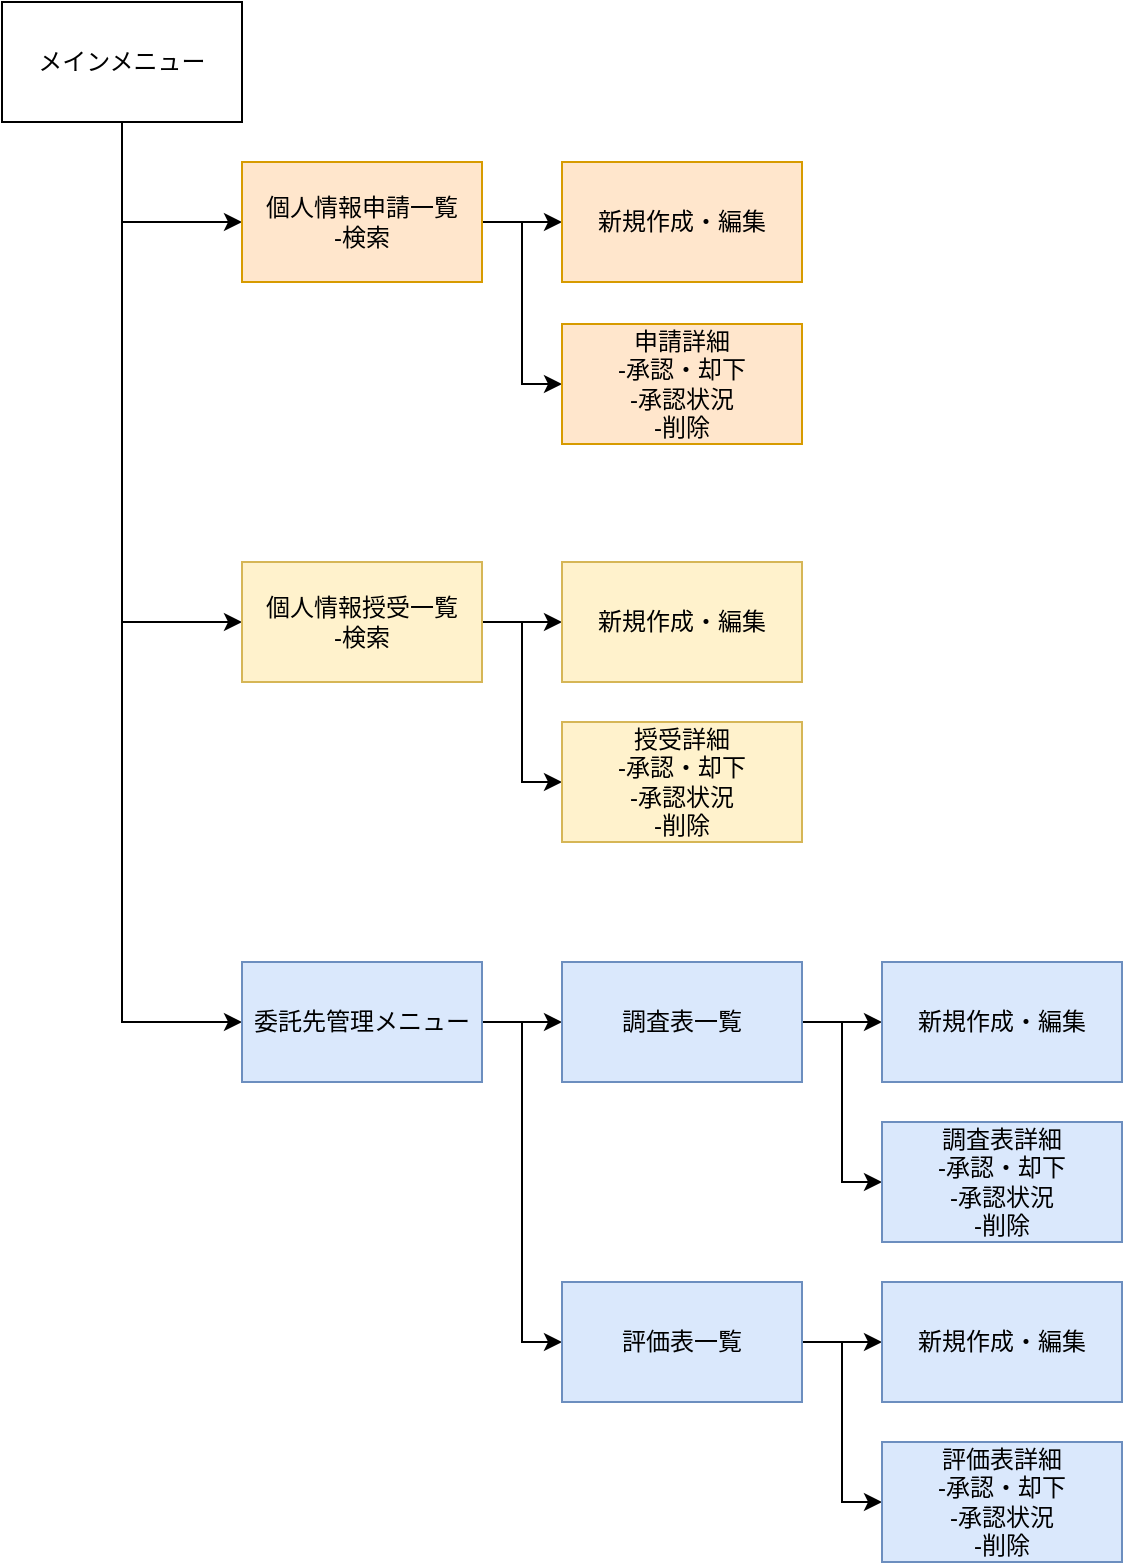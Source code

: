 <mxfile version="14.5.8" type="github">
  <diagram id="R2lEEEUBdFMjLlhIrx00" name="Page-1">
    <mxGraphModel dx="782" dy="446" grid="1" gridSize="10" guides="1" tooltips="1" connect="1" arrows="1" fold="1" page="1" pageScale="1" pageWidth="850" pageHeight="1100" math="0" shadow="0" extFonts="Permanent Marker^https://fonts.googleapis.com/css?family=Permanent+Marker">
      <root>
        <mxCell id="0" />
        <mxCell id="1" parent="0" />
        <mxCell id="C9WdCsLVh079VOt3d4cy-19" style="edgeStyle=orthogonalEdgeStyle;rounded=0;orthogonalLoop=1;jettySize=auto;html=1;entryX=0;entryY=0.5;entryDx=0;entryDy=0;" parent="1" source="C9WdCsLVh079VOt3d4cy-1" target="C9WdCsLVh079VOt3d4cy-2" edge="1">
          <mxGeometry relative="1" as="geometry" />
        </mxCell>
        <mxCell id="C9WdCsLVh079VOt3d4cy-20" style="edgeStyle=orthogonalEdgeStyle;rounded=0;orthogonalLoop=1;jettySize=auto;html=1;entryX=0;entryY=0.5;entryDx=0;entryDy=0;" parent="1" source="C9WdCsLVh079VOt3d4cy-1" target="C9WdCsLVh079VOt3d4cy-3" edge="1">
          <mxGeometry relative="1" as="geometry" />
        </mxCell>
        <mxCell id="C9WdCsLVh079VOt3d4cy-21" style="edgeStyle=orthogonalEdgeStyle;rounded=0;orthogonalLoop=1;jettySize=auto;html=1;entryX=0;entryY=0.5;entryDx=0;entryDy=0;" parent="1" source="C9WdCsLVh079VOt3d4cy-1" target="C9WdCsLVh079VOt3d4cy-4" edge="1">
          <mxGeometry relative="1" as="geometry" />
        </mxCell>
        <mxCell id="C9WdCsLVh079VOt3d4cy-1" value="メインメニュー" style="rounded=0;whiteSpace=wrap;html=1;" parent="1" vertex="1">
          <mxGeometry x="40" y="40" width="120" height="60" as="geometry" />
        </mxCell>
        <mxCell id="C9WdCsLVh079VOt3d4cy-22" style="edgeStyle=orthogonalEdgeStyle;rounded=0;orthogonalLoop=1;jettySize=auto;html=1;entryX=0;entryY=0.5;entryDx=0;entryDy=0;" parent="1" source="C9WdCsLVh079VOt3d4cy-2" target="C9WdCsLVh079VOt3d4cy-6" edge="1">
          <mxGeometry relative="1" as="geometry" />
        </mxCell>
        <mxCell id="C9WdCsLVh079VOt3d4cy-23" style="edgeStyle=orthogonalEdgeStyle;rounded=0;orthogonalLoop=1;jettySize=auto;html=1;entryX=0;entryY=0.5;entryDx=0;entryDy=0;" parent="1" source="C9WdCsLVh079VOt3d4cy-2" target="C9WdCsLVh079VOt3d4cy-7" edge="1">
          <mxGeometry relative="1" as="geometry" />
        </mxCell>
        <mxCell id="C9WdCsLVh079VOt3d4cy-2" value="個人情報申請一覧&lt;br&gt;-検索" style="rounded=0;whiteSpace=wrap;html=1;fillColor=#ffe6cc;strokeColor=#d79b00;" parent="1" vertex="1">
          <mxGeometry x="160" y="120" width="120" height="60" as="geometry" />
        </mxCell>
        <mxCell id="C9WdCsLVh079VOt3d4cy-24" style="edgeStyle=orthogonalEdgeStyle;rounded=0;orthogonalLoop=1;jettySize=auto;html=1;entryX=0;entryY=0.5;entryDx=0;entryDy=0;" parent="1" source="C9WdCsLVh079VOt3d4cy-3" target="C9WdCsLVh079VOt3d4cy-10" edge="1">
          <mxGeometry relative="1" as="geometry" />
        </mxCell>
        <mxCell id="C9WdCsLVh079VOt3d4cy-25" style="edgeStyle=orthogonalEdgeStyle;rounded=0;orthogonalLoop=1;jettySize=auto;html=1;entryX=0;entryY=0.5;entryDx=0;entryDy=0;" parent="1" source="C9WdCsLVh079VOt3d4cy-3" target="C9WdCsLVh079VOt3d4cy-12" edge="1">
          <mxGeometry relative="1" as="geometry" />
        </mxCell>
        <mxCell id="C9WdCsLVh079VOt3d4cy-3" value="個人情報授受一覧&lt;br&gt;-検索" style="rounded=0;whiteSpace=wrap;html=1;fillColor=#fff2cc;strokeColor=#d6b656;" parent="1" vertex="1">
          <mxGeometry x="160" y="320" width="120" height="60" as="geometry" />
        </mxCell>
        <mxCell id="C9WdCsLVh079VOt3d4cy-26" style="edgeStyle=orthogonalEdgeStyle;rounded=0;orthogonalLoop=1;jettySize=auto;html=1;entryX=0;entryY=0.5;entryDx=0;entryDy=0;" parent="1" source="C9WdCsLVh079VOt3d4cy-4" target="C9WdCsLVh079VOt3d4cy-13" edge="1">
          <mxGeometry relative="1" as="geometry" />
        </mxCell>
        <mxCell id="C9WdCsLVh079VOt3d4cy-27" style="edgeStyle=orthogonalEdgeStyle;rounded=0;orthogonalLoop=1;jettySize=auto;html=1;entryX=0;entryY=0.5;entryDx=0;entryDy=0;" parent="1" source="C9WdCsLVh079VOt3d4cy-4" target="C9WdCsLVh079VOt3d4cy-14" edge="1">
          <mxGeometry relative="1" as="geometry" />
        </mxCell>
        <mxCell id="C9WdCsLVh079VOt3d4cy-4" value="委託先管理メニュー" style="rounded=0;whiteSpace=wrap;html=1;fillColor=#dae8fc;strokeColor=#6c8ebf;" parent="1" vertex="1">
          <mxGeometry x="160" y="520" width="120" height="60" as="geometry" />
        </mxCell>
        <mxCell id="C9WdCsLVh079VOt3d4cy-6" value="新規作成・編集" style="rounded=0;whiteSpace=wrap;html=1;fillColor=#ffe6cc;strokeColor=#d79b00;" parent="1" vertex="1">
          <mxGeometry x="320" y="120" width="120" height="60" as="geometry" />
        </mxCell>
        <mxCell id="C9WdCsLVh079VOt3d4cy-7" value="申請詳細&lt;br&gt;-承認・却下&lt;br&gt;-承認状況&lt;br&gt;-削除" style="rounded=0;whiteSpace=wrap;html=1;fillColor=#ffe6cc;strokeColor=#d79b00;" parent="1" vertex="1">
          <mxGeometry x="320" y="201" width="120" height="60" as="geometry" />
        </mxCell>
        <mxCell id="C9WdCsLVh079VOt3d4cy-10" value="新規作成・編集" style="rounded=0;whiteSpace=wrap;html=1;fillColor=#fff2cc;strokeColor=#d6b656;" parent="1" vertex="1">
          <mxGeometry x="320" y="320" width="120" height="60" as="geometry" />
        </mxCell>
        <mxCell id="C9WdCsLVh079VOt3d4cy-12" value="授受詳細&lt;br&gt;-承認・却下&lt;br&gt;-承認状況&lt;br&gt;-削除" style="rounded=0;whiteSpace=wrap;html=1;fillColor=#fff2cc;strokeColor=#d6b656;" parent="1" vertex="1">
          <mxGeometry x="320" y="400" width="120" height="60" as="geometry" />
        </mxCell>
        <mxCell id="C9WdCsLVh079VOt3d4cy-28" style="edgeStyle=orthogonalEdgeStyle;rounded=0;orthogonalLoop=1;jettySize=auto;html=1;" parent="1" source="C9WdCsLVh079VOt3d4cy-13" target="C9WdCsLVh079VOt3d4cy-15" edge="1">
          <mxGeometry relative="1" as="geometry" />
        </mxCell>
        <mxCell id="C9WdCsLVh079VOt3d4cy-29" style="edgeStyle=orthogonalEdgeStyle;rounded=0;orthogonalLoop=1;jettySize=auto;html=1;entryX=0;entryY=0.5;entryDx=0;entryDy=0;" parent="1" source="C9WdCsLVh079VOt3d4cy-13" target="C9WdCsLVh079VOt3d4cy-16" edge="1">
          <mxGeometry relative="1" as="geometry" />
        </mxCell>
        <mxCell id="C9WdCsLVh079VOt3d4cy-13" value="調査表一覧" style="rounded=0;whiteSpace=wrap;html=1;fillColor=#dae8fc;strokeColor=#6c8ebf;" parent="1" vertex="1">
          <mxGeometry x="320" y="520" width="120" height="60" as="geometry" />
        </mxCell>
        <mxCell id="C9WdCsLVh079VOt3d4cy-30" style="edgeStyle=orthogonalEdgeStyle;rounded=0;orthogonalLoop=1;jettySize=auto;html=1;entryX=0;entryY=0.5;entryDx=0;entryDy=0;" parent="1" source="C9WdCsLVh079VOt3d4cy-14" target="C9WdCsLVh079VOt3d4cy-17" edge="1">
          <mxGeometry relative="1" as="geometry" />
        </mxCell>
        <mxCell id="C9WdCsLVh079VOt3d4cy-31" style="edgeStyle=orthogonalEdgeStyle;rounded=0;orthogonalLoop=1;jettySize=auto;html=1;entryX=0;entryY=0.5;entryDx=0;entryDy=0;" parent="1" source="C9WdCsLVh079VOt3d4cy-14" target="C9WdCsLVh079VOt3d4cy-18" edge="1">
          <mxGeometry relative="1" as="geometry" />
        </mxCell>
        <mxCell id="C9WdCsLVh079VOt3d4cy-14" value="評価表一覧" style="rounded=0;whiteSpace=wrap;html=1;fillColor=#dae8fc;strokeColor=#6c8ebf;" parent="1" vertex="1">
          <mxGeometry x="320" y="680" width="120" height="60" as="geometry" />
        </mxCell>
        <mxCell id="C9WdCsLVh079VOt3d4cy-15" value="新規作成・編集" style="rounded=0;whiteSpace=wrap;html=1;fillColor=#dae8fc;strokeColor=#6c8ebf;" parent="1" vertex="1">
          <mxGeometry x="480" y="520" width="120" height="60" as="geometry" />
        </mxCell>
        <mxCell id="C9WdCsLVh079VOt3d4cy-16" value="調査表詳細&lt;br&gt;-承認・却下&lt;br&gt;-承認状況&lt;br&gt;-削除" style="rounded=0;whiteSpace=wrap;html=1;fillColor=#dae8fc;strokeColor=#6c8ebf;" parent="1" vertex="1">
          <mxGeometry x="480" y="600" width="120" height="60" as="geometry" />
        </mxCell>
        <mxCell id="C9WdCsLVh079VOt3d4cy-17" value="新規作成・編集" style="rounded=0;whiteSpace=wrap;html=1;fillColor=#dae8fc;strokeColor=#6c8ebf;" parent="1" vertex="1">
          <mxGeometry x="480" y="680" width="120" height="60" as="geometry" />
        </mxCell>
        <mxCell id="C9WdCsLVh079VOt3d4cy-18" value="評価表詳細&lt;br&gt;-承認・却下&lt;br&gt;-承認状況&lt;br&gt;-削除" style="rounded=0;whiteSpace=wrap;html=1;fillColor=#dae8fc;strokeColor=#6c8ebf;" parent="1" vertex="1">
          <mxGeometry x="480" y="760" width="120" height="60" as="geometry" />
        </mxCell>
      </root>
    </mxGraphModel>
  </diagram>
</mxfile>
